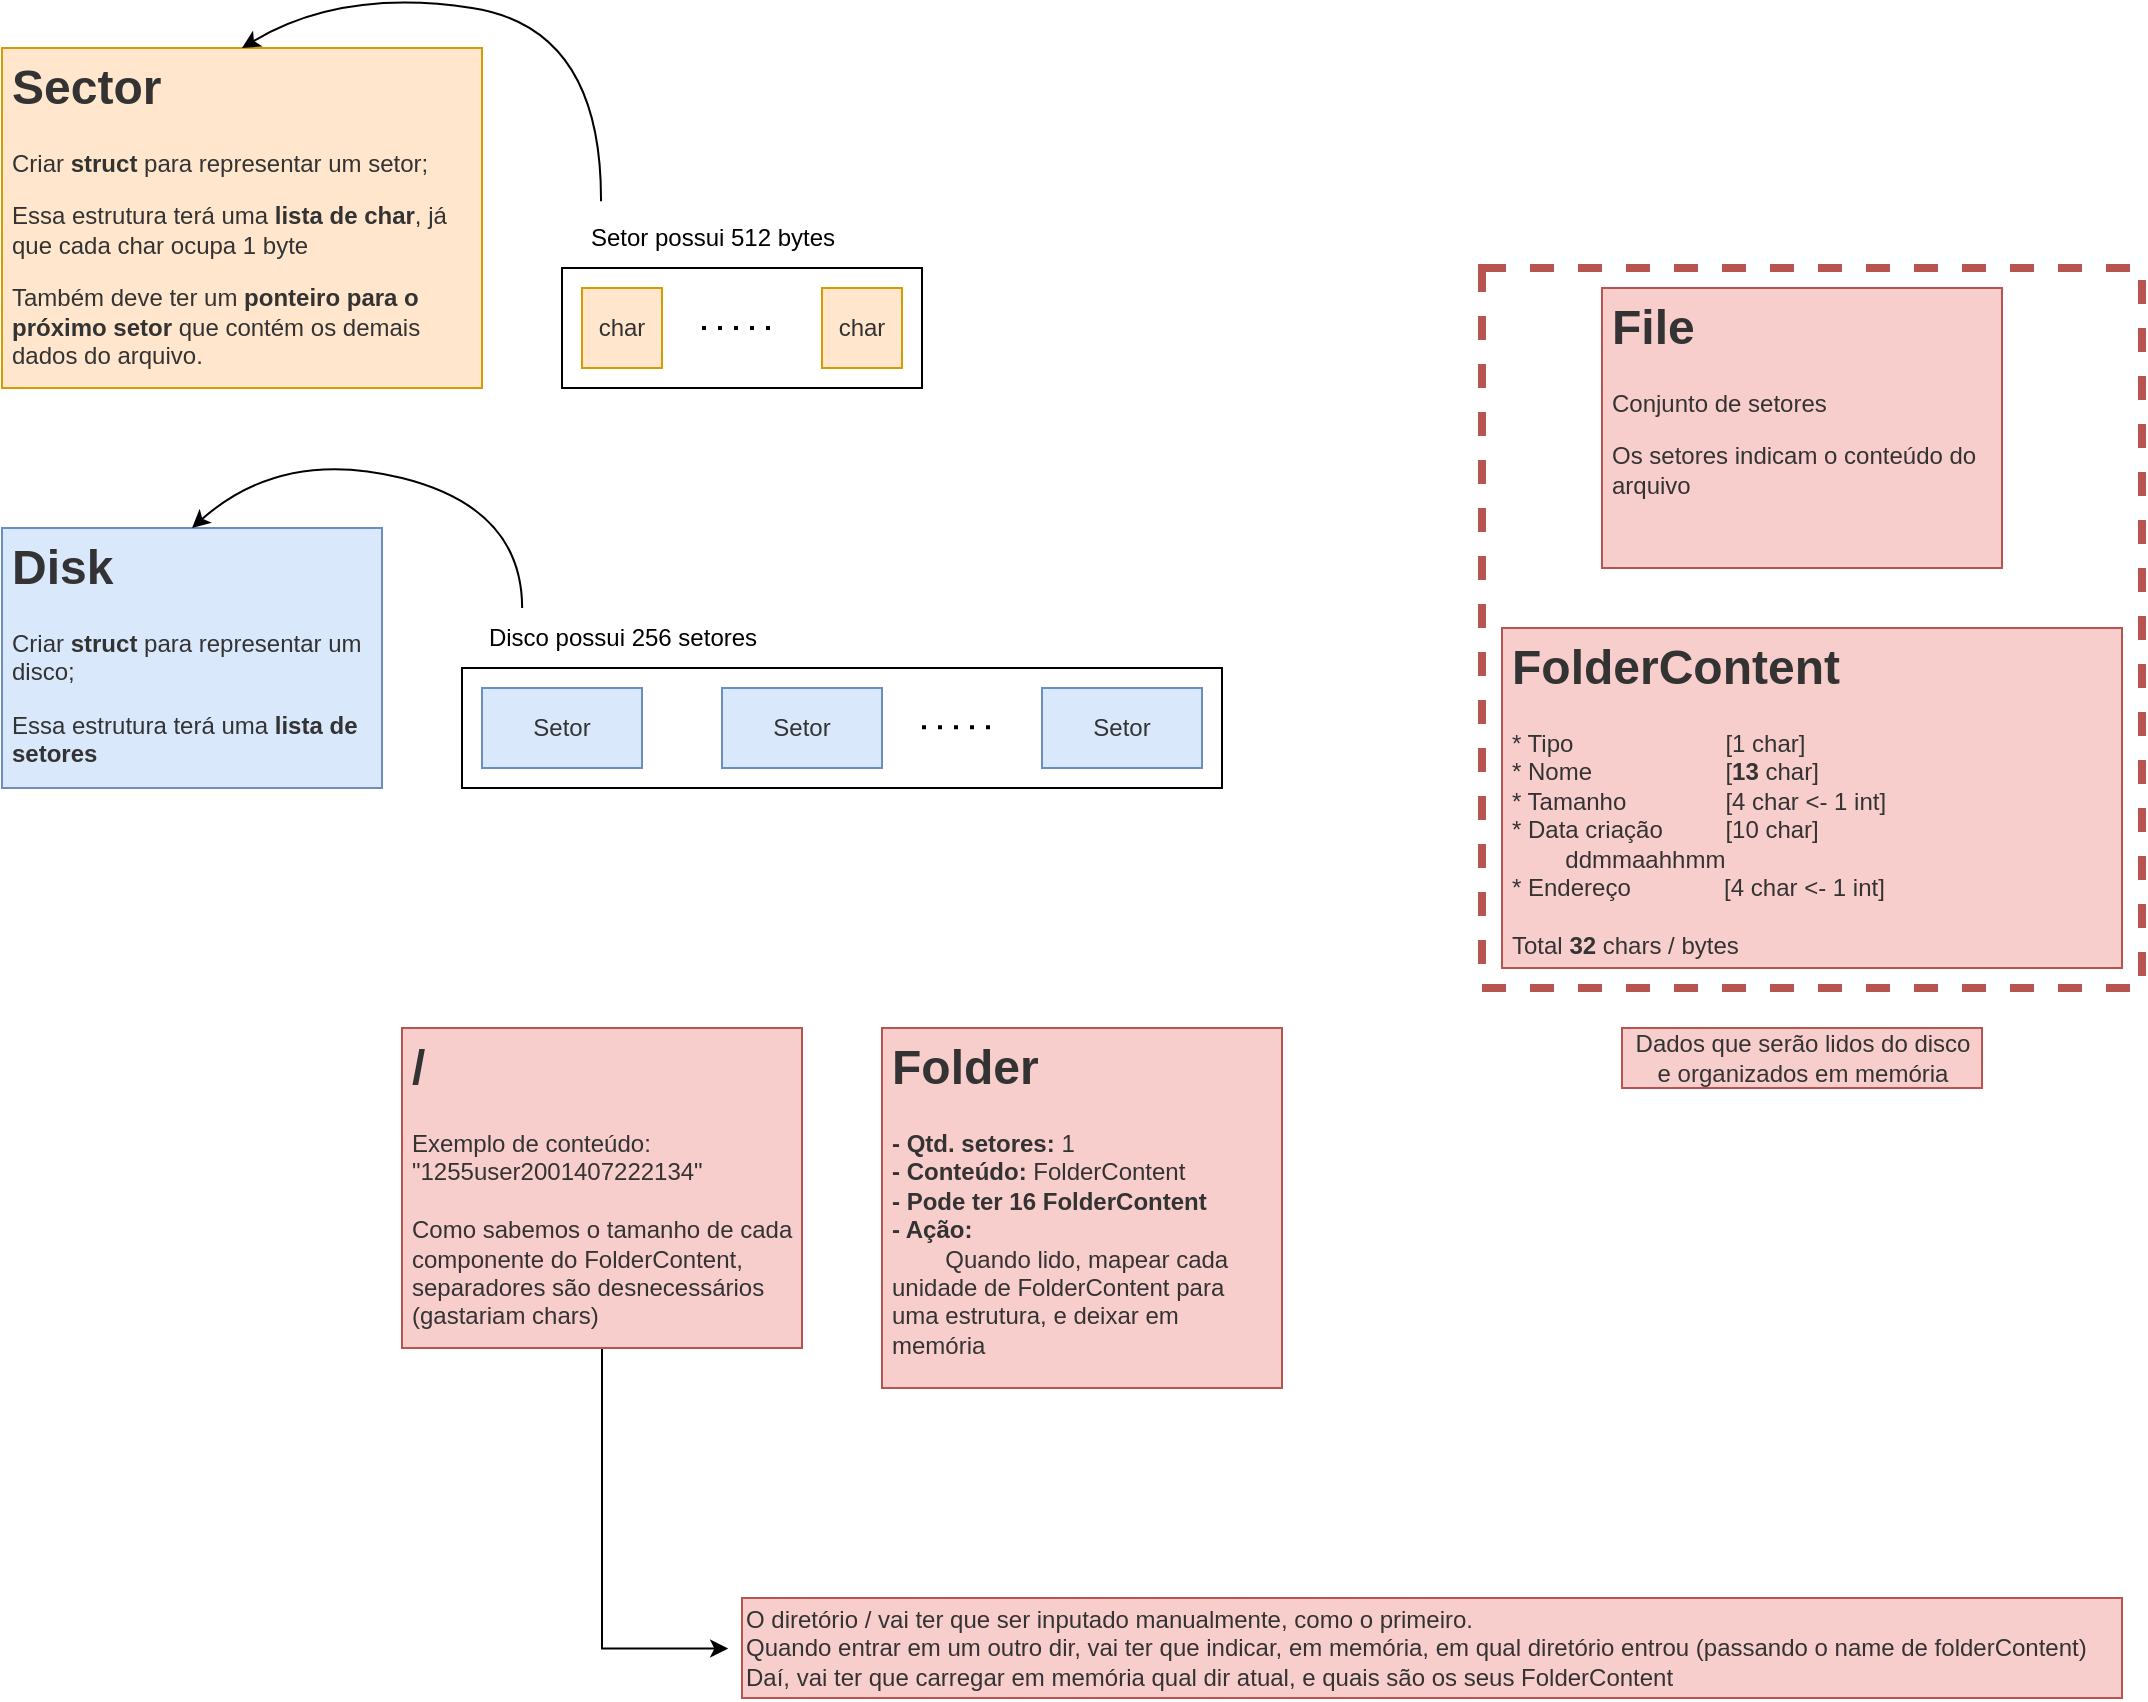 <mxfile version="19.0.3" type="device"><diagram id="Gi0ttCrdFL5mhg9cLiMD" name="Page-1"><mxGraphModel dx="850" dy="358" grid="1" gridSize="10" guides="1" tooltips="1" connect="1" arrows="1" fold="1" page="1" pageScale="1" pageWidth="1169" pageHeight="827" math="0" shadow="0"><root><mxCell id="0"/><mxCell id="1" parent="0"/><mxCell id="10" value="" style="rounded=0;whiteSpace=wrap;html=1;fillColor=none;strokeColor=#b85450;dashed=1;strokeWidth=4;" parent="1" vertex="1"><mxGeometry x="780" y="140" width="330" height="360" as="geometry"/></mxCell><mxCell id="rhxvTvqGYcH2T3yLTqpI-15" value="" style="rounded=0;whiteSpace=wrap;html=1;fillColor=none;" parent="1" vertex="1"><mxGeometry x="270" y="340" width="380" height="60" as="geometry"/></mxCell><mxCell id="rhxvTvqGYcH2T3yLTqpI-5" value="" style="rounded=0;whiteSpace=wrap;html=1;fillColor=none;" parent="1" vertex="1"><mxGeometry x="320" y="140" width="180" height="60" as="geometry"/></mxCell><mxCell id="rhxvTvqGYcH2T3yLTqpI-1" value="&lt;font color=&quot;#333333&quot;&gt;char&lt;/font&gt;" style="rounded=0;whiteSpace=wrap;html=1;fillColor=#ffe6cc;strokeColor=#d79b00;" parent="1" vertex="1"><mxGeometry x="330" y="150" width="40" height="40" as="geometry"/></mxCell><mxCell id="rhxvTvqGYcH2T3yLTqpI-2" value="char" style="rounded=0;whiteSpace=wrap;html=1;fillColor=#ffe6cc;strokeColor=#d79b00;fontColor=#333333;" parent="1" vertex="1"><mxGeometry x="450" y="150" width="40" height="40" as="geometry"/></mxCell><mxCell id="rhxvTvqGYcH2T3yLTqpI-3" value="" style="endArrow=none;dashed=1;html=1;dashPattern=1 3;strokeWidth=2;rounded=0;" parent="1" edge="1"><mxGeometry width="50" height="50" relative="1" as="geometry"><mxPoint x="390" y="170" as="sourcePoint"/><mxPoint x="430" y="170" as="targetPoint"/></mxGeometry></mxCell><mxCell id="rhxvTvqGYcH2T3yLTqpI-7" value="Setor possui 512 bytes" style="text;html=1;align=center;verticalAlign=middle;resizable=0;points=[];autosize=1;strokeColor=none;fillColor=none;" parent="1" vertex="1"><mxGeometry x="320" y="110" width="150" height="30" as="geometry"/></mxCell><mxCell id="rhxvTvqGYcH2T3yLTqpI-8" value="Setor" style="rounded=0;whiteSpace=wrap;html=1;fillColor=#dae8fc;strokeColor=#6c8ebf;fontColor=#333333;" parent="1" vertex="1"><mxGeometry x="280" y="350" width="80" height="40" as="geometry"/></mxCell><mxCell id="rhxvTvqGYcH2T3yLTqpI-9" value="Setor" style="rounded=0;whiteSpace=wrap;html=1;fillColor=#dae8fc;strokeColor=#6c8ebf;fontColor=#333333;" parent="1" vertex="1"><mxGeometry x="400" y="350" width="80" height="40" as="geometry"/></mxCell><mxCell id="rhxvTvqGYcH2T3yLTqpI-11" value="Setor" style="rounded=0;whiteSpace=wrap;html=1;fillColor=#dae8fc;strokeColor=#6c8ebf;fontColor=#333333;" parent="1" vertex="1"><mxGeometry x="560" y="350" width="80" height="40" as="geometry"/></mxCell><mxCell id="rhxvTvqGYcH2T3yLTqpI-14" value="" style="endArrow=none;dashed=1;html=1;dashPattern=1 3;strokeWidth=2;rounded=0;" parent="1" edge="1"><mxGeometry width="50" height="50" relative="1" as="geometry"><mxPoint x="500" y="369.64" as="sourcePoint"/><mxPoint x="540" y="369.64" as="targetPoint"/></mxGeometry></mxCell><mxCell id="rhxvTvqGYcH2T3yLTqpI-16" value="Disco possui 256 setores" style="text;html=1;align=center;verticalAlign=middle;resizable=0;points=[];autosize=1;strokeColor=none;fillColor=none;" parent="1" vertex="1"><mxGeometry x="270" y="310" width="160" height="30" as="geometry"/></mxCell><mxCell id="rhxvTvqGYcH2T3yLTqpI-17" value="&lt;h1&gt;&lt;font color=&quot;#333333&quot;&gt;Sector&lt;/font&gt;&lt;/h1&gt;&lt;p&gt;&lt;font color=&quot;#333333&quot;&gt;Criar &lt;b&gt;struct &lt;/b&gt;para representar um setor;&lt;/font&gt;&lt;/p&gt;&lt;p&gt;&lt;font color=&quot;#333333&quot;&gt;Essa estrutura terá uma &lt;b&gt;lista de char&lt;/b&gt;, já que cada char ocupa 1 byte&lt;/font&gt;&lt;/p&gt;&lt;p&gt;&lt;font color=&quot;#333333&quot;&gt;Também deve ter um &lt;b&gt;ponteiro para o próximo setor&lt;/b&gt;&amp;nbsp;que contém os demais dados do arquivo.&lt;/font&gt;&lt;/p&gt;" style="text;html=1;strokeColor=#d79b00;fillColor=#ffe6cc;spacing=5;spacingTop=-20;whiteSpace=wrap;overflow=hidden;rounded=0;" parent="1" vertex="1"><mxGeometry x="40" y="30" width="240" height="170" as="geometry"/></mxCell><mxCell id="rhxvTvqGYcH2T3yLTqpI-18" value="" style="curved=1;endArrow=classic;html=1;rounded=0;entryX=0.5;entryY=0;entryDx=0;entryDy=0;exitX=0.13;exitY=-0.113;exitDx=0;exitDy=0;exitPerimeter=0;" parent="1" source="rhxvTvqGYcH2T3yLTqpI-7" target="rhxvTvqGYcH2T3yLTqpI-17" edge="1"><mxGeometry width="50" height="50" relative="1" as="geometry"><mxPoint x="490" y="290" as="sourcePoint"/><mxPoint x="540" y="240" as="targetPoint"/><Array as="points"><mxPoint x="340" y="20"/><mxPoint x="210"/></Array></mxGeometry></mxCell><mxCell id="rhxvTvqGYcH2T3yLTqpI-19" value="&lt;h1&gt;&lt;font color=&quot;#333333&quot;&gt;Disk&lt;/font&gt;&lt;/h1&gt;&lt;p&gt;&lt;font color=&quot;#333333&quot;&gt;Criar &lt;b&gt;struct &lt;/b&gt;para representar um disco;&lt;/font&gt;&lt;/p&gt;&lt;p&gt;&lt;font color=&quot;#333333&quot;&gt;Essa estrutura terá uma &lt;b&gt;lista de setores&lt;/b&gt;&lt;/font&gt;&lt;/p&gt;" style="text;html=1;strokeColor=#6c8ebf;fillColor=#dae8fc;spacing=5;spacingTop=-20;whiteSpace=wrap;overflow=hidden;rounded=0;" parent="1" vertex="1"><mxGeometry x="40" y="270" width="190" height="130" as="geometry"/></mxCell><mxCell id="rhxvTvqGYcH2T3yLTqpI-21" value="" style="curved=1;endArrow=classic;html=1;rounded=0;entryX=0.5;entryY=0;entryDx=0;entryDy=0;exitX=0.188;exitY=0;exitDx=0;exitDy=0;exitPerimeter=0;" parent="1" source="rhxvTvqGYcH2T3yLTqpI-16" target="rhxvTvqGYcH2T3yLTqpI-19" edge="1"><mxGeometry width="50" height="50" relative="1" as="geometry"><mxPoint x="299.5" y="296.61" as="sourcePoint"/><mxPoint x="145" y="250" as="targetPoint"/><Array as="points"><mxPoint x="300" y="260"/><mxPoint x="180" y="230"/></Array></mxGeometry></mxCell><mxCell id="3" value="&lt;h1&gt;&lt;font color=&quot;#333333&quot;&gt;File&lt;/font&gt;&lt;/h1&gt;&lt;p&gt;&lt;font color=&quot;#333333&quot;&gt;Conjunto de setores&lt;/font&gt;&lt;/p&gt;&lt;p&gt;&lt;font color=&quot;#333333&quot;&gt;Os setores indicam o conteúdo do arquivo&lt;/font&gt;&lt;/p&gt;" style="text;html=1;strokeColor=#b85450;fillColor=#f8cecc;spacing=5;spacingTop=-20;whiteSpace=wrap;overflow=hidden;rounded=0;align=left;" parent="1" vertex="1"><mxGeometry x="840" y="150" width="200" height="140" as="geometry"/></mxCell><mxCell id="OaoqElCCW3CO5dejCsma-12" style="edgeStyle=orthogonalEdgeStyle;rounded=0;orthogonalLoop=1;jettySize=auto;html=1;entryX=-0.01;entryY=0.506;entryDx=0;entryDy=0;entryPerimeter=0;exitX=0.5;exitY=1;exitDx=0;exitDy=0;" edge="1" parent="1" source="7" target="OaoqElCCW3CO5dejCsma-11"><mxGeometry relative="1" as="geometry"><Array as="points"><mxPoint x="340" y="830"/></Array></mxGeometry></mxCell><mxCell id="4" value="&lt;h1&gt;&lt;font color=&quot;#333333&quot;&gt;Folder&lt;/font&gt;&lt;/h1&gt;&lt;div&gt;&lt;font color=&quot;#333333&quot;&gt;&lt;b&gt;- Qtd. setores:&lt;/b&gt; 1&lt;/font&gt;&lt;/div&gt;&lt;div&gt;&lt;font color=&quot;#333333&quot;&gt;&lt;b&gt;- Conteúdo:&lt;/b&gt; FolderContent&lt;/font&gt;&lt;/div&gt;&lt;div&gt;&lt;font color=&quot;#333333&quot;&gt;&lt;b&gt;- Pode ter 16 FolderContent&lt;/b&gt;&lt;/font&gt;&lt;/div&gt;&lt;div&gt;&lt;font color=&quot;#333333&quot;&gt;&lt;span&gt;&lt;b&gt;- Ação:&lt;/b&gt;&lt;/span&gt;&lt;br&gt;&lt;/font&gt;&lt;/div&gt;&lt;div&gt;&lt;span&gt;&lt;font color=&quot;#333333&quot;&gt;&lt;span style=&quot;white-space: pre&quot;&gt;&#9;&lt;/span&gt;Quando lido, mapear cada unidade de FolderContent para uma estrutura, e deixar em memória&lt;/font&gt;&lt;br&gt;&lt;/span&gt;&lt;/div&gt;" style="text;html=1;strokeColor=#b85450;fillColor=#f8cecc;spacing=5;spacingTop=-20;whiteSpace=wrap;overflow=hidden;rounded=0;" parent="1" vertex="1"><mxGeometry x="480" y="520" width="200" height="180" as="geometry"/></mxCell><mxCell id="6" value="&lt;p style=&quot;line-height: 0.7&quot;&gt;&lt;/p&gt;&lt;h1&gt;&lt;span style=&quot;color: rgb(51 , 51 , 51)&quot;&gt;FolderContent&lt;/span&gt;&lt;/h1&gt;&lt;div&gt;&lt;font color=&quot;#333333&quot;&gt;* Tipo&lt;span&gt;&#9;&lt;span style=&quot;white-space: pre&quot;&gt;&#9;&lt;/span&gt;&lt;span style=&quot;white-space: pre&quot;&gt;&#9;&lt;/span&gt;&lt;span style=&quot;white-space: pre&quot;&gt;&#9;&lt;/span&gt;&lt;/span&gt;[1 char]&lt;/font&gt;&lt;/div&gt;&lt;div&gt;&lt;font color=&quot;#333333&quot;&gt;* Nome&lt;span style=&quot;white-space: pre&quot;&gt;&#9;&lt;/span&gt;&lt;span style=&quot;white-space: pre&quot;&gt;&#9;&lt;/span&gt;&lt;span style=&quot;white-space: pre&quot;&gt;&#9;&lt;/span&gt;[&lt;b&gt;13&lt;/b&gt;&amp;nbsp;char]&lt;/font&gt;&lt;/div&gt;&lt;div&gt;&lt;font color=&quot;#333333&quot;&gt;* Tamanho&lt;span style=&quot;white-space: pre&quot;&gt;&#9;&lt;/span&gt;&lt;span style=&quot;white-space: pre&quot;&gt;&#9;&lt;/span&gt;[4 char &amp;lt;- 1 int]&lt;/font&gt;&lt;/div&gt;&lt;div&gt;&lt;font color=&quot;#333333&quot;&gt;* Data criação&lt;span style=&quot;white-space: pre&quot;&gt;&#9;&lt;/span&gt;&lt;span style=&quot;white-space: pre&quot;&gt;&#9;&lt;/span&gt;[10 char]&amp;nbsp;&lt;/font&gt;&lt;span style=&quot;color: rgb(51 , 51 , 51)&quot;&gt;&amp;nbsp; &amp;nbsp; &amp;nbsp; &amp;nbsp;&lt;/span&gt;&lt;/div&gt;&lt;span style=&quot;color: rgb(51 , 51 , 51)&quot;&gt;&lt;span style=&quot;white-space: pre&quot;&gt;&#9;&lt;/span&gt;ddmmaahhmm&lt;br&gt;* Endereço&amp;nbsp; &amp;nbsp; &amp;nbsp; &amp;nbsp; &amp;nbsp; &amp;nbsp; &amp;nbsp; [4 char &amp;lt;- 1 int]&lt;br&gt;&lt;br&gt;Total &lt;b&gt;32&amp;nbsp;&lt;/b&gt;chars / bytes&lt;br&gt;&lt;/span&gt;&lt;p&gt;&lt;/p&gt;" style="text;html=1;strokeColor=#b85450;fillColor=#f8cecc;spacing=5;spacingTop=-20;whiteSpace=wrap;overflow=hidden;rounded=0;" parent="1" vertex="1"><mxGeometry x="790" y="320" width="310" height="170" as="geometry"/></mxCell><mxCell id="7" value="&lt;h1&gt;&lt;font color=&quot;#333333&quot;&gt;/&lt;/font&gt;&lt;/h1&gt;&lt;div&gt;&lt;font color=&quot;#333333&quot;&gt;Exemplo de conteúdo:&lt;/font&gt;&lt;/div&gt;&lt;div&gt;&lt;font color=&quot;#333333&quot;&gt;&quot;1255user2001407222134&quot;&lt;/font&gt;&lt;/div&gt;&lt;div&gt;&lt;font color=&quot;#333333&quot;&gt;&lt;br&gt;&lt;/font&gt;&lt;/div&gt;&lt;div&gt;&lt;font color=&quot;#333333&quot;&gt;Como sabemos o tamanho de cada componente do FolderContent, separadores são desnecessários (gastariam chars)&lt;/font&gt;&lt;/div&gt;" style="text;html=1;strokeColor=#b85450;fillColor=#f8cecc;spacing=5;spacingTop=-20;whiteSpace=wrap;overflow=hidden;rounded=0;" parent="1" vertex="1"><mxGeometry x="240" y="520" width="200" height="160" as="geometry"/></mxCell><mxCell id="11" value="&lt;font color=&quot;#333333&quot;&gt;Dados que serão lidos do disco &lt;br&gt;e organizados em memória&lt;/font&gt;" style="text;html=1;align=center;verticalAlign=middle;resizable=0;points=[];autosize=1;strokeColor=#b85450;fillColor=#f8cecc;" parent="1" vertex="1"><mxGeometry x="850" y="520" width="180" height="30" as="geometry"/></mxCell><mxCell id="OaoqElCCW3CO5dejCsma-11" value="&lt;font color=&quot;#333333&quot;&gt;O diretório / vai ter que ser inputado manualmente, como o primeiro.&lt;br&gt;Quando entrar em um outro dir, vai ter que indicar, em memória, em qual diretório entrou (passando o name de folderContent)&lt;br&gt;Daí, vai ter que carregar em memória qual dir atual, e quais são os seus FolderContent&lt;br&gt;&lt;/font&gt;" style="text;html=1;align=left;verticalAlign=middle;resizable=0;points=[];autosize=1;strokeColor=#b85450;fillColor=#f8cecc;" vertex="1" parent="1"><mxGeometry x="410" y="805" width="690" height="50" as="geometry"/></mxCell></root></mxGraphModel></diagram></mxfile>